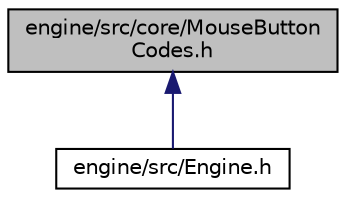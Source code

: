 digraph "engine/src/core/MouseButtonCodes.h"
{
 // LATEX_PDF_SIZE
  edge [fontname="Helvetica",fontsize="10",labelfontname="Helvetica",labelfontsize="10"];
  node [fontname="Helvetica",fontsize="10",shape=record];
  Node1 [label="engine/src/core/MouseButton\lCodes.h",height=0.2,width=0.4,color="black", fillcolor="grey75", style="filled", fontcolor="black",tooltip="Mouse button codes supported by the engine."];
  Node1 -> Node2 [dir="back",color="midnightblue",fontsize="10",style="solid"];
  Node2 [label="engine/src/Engine.h",height=0.2,width=0.4,color="black", fillcolor="white", style="filled",URL="$Engine_8h.html",tooltip="The entrypoint into the game engine source code."];
}
